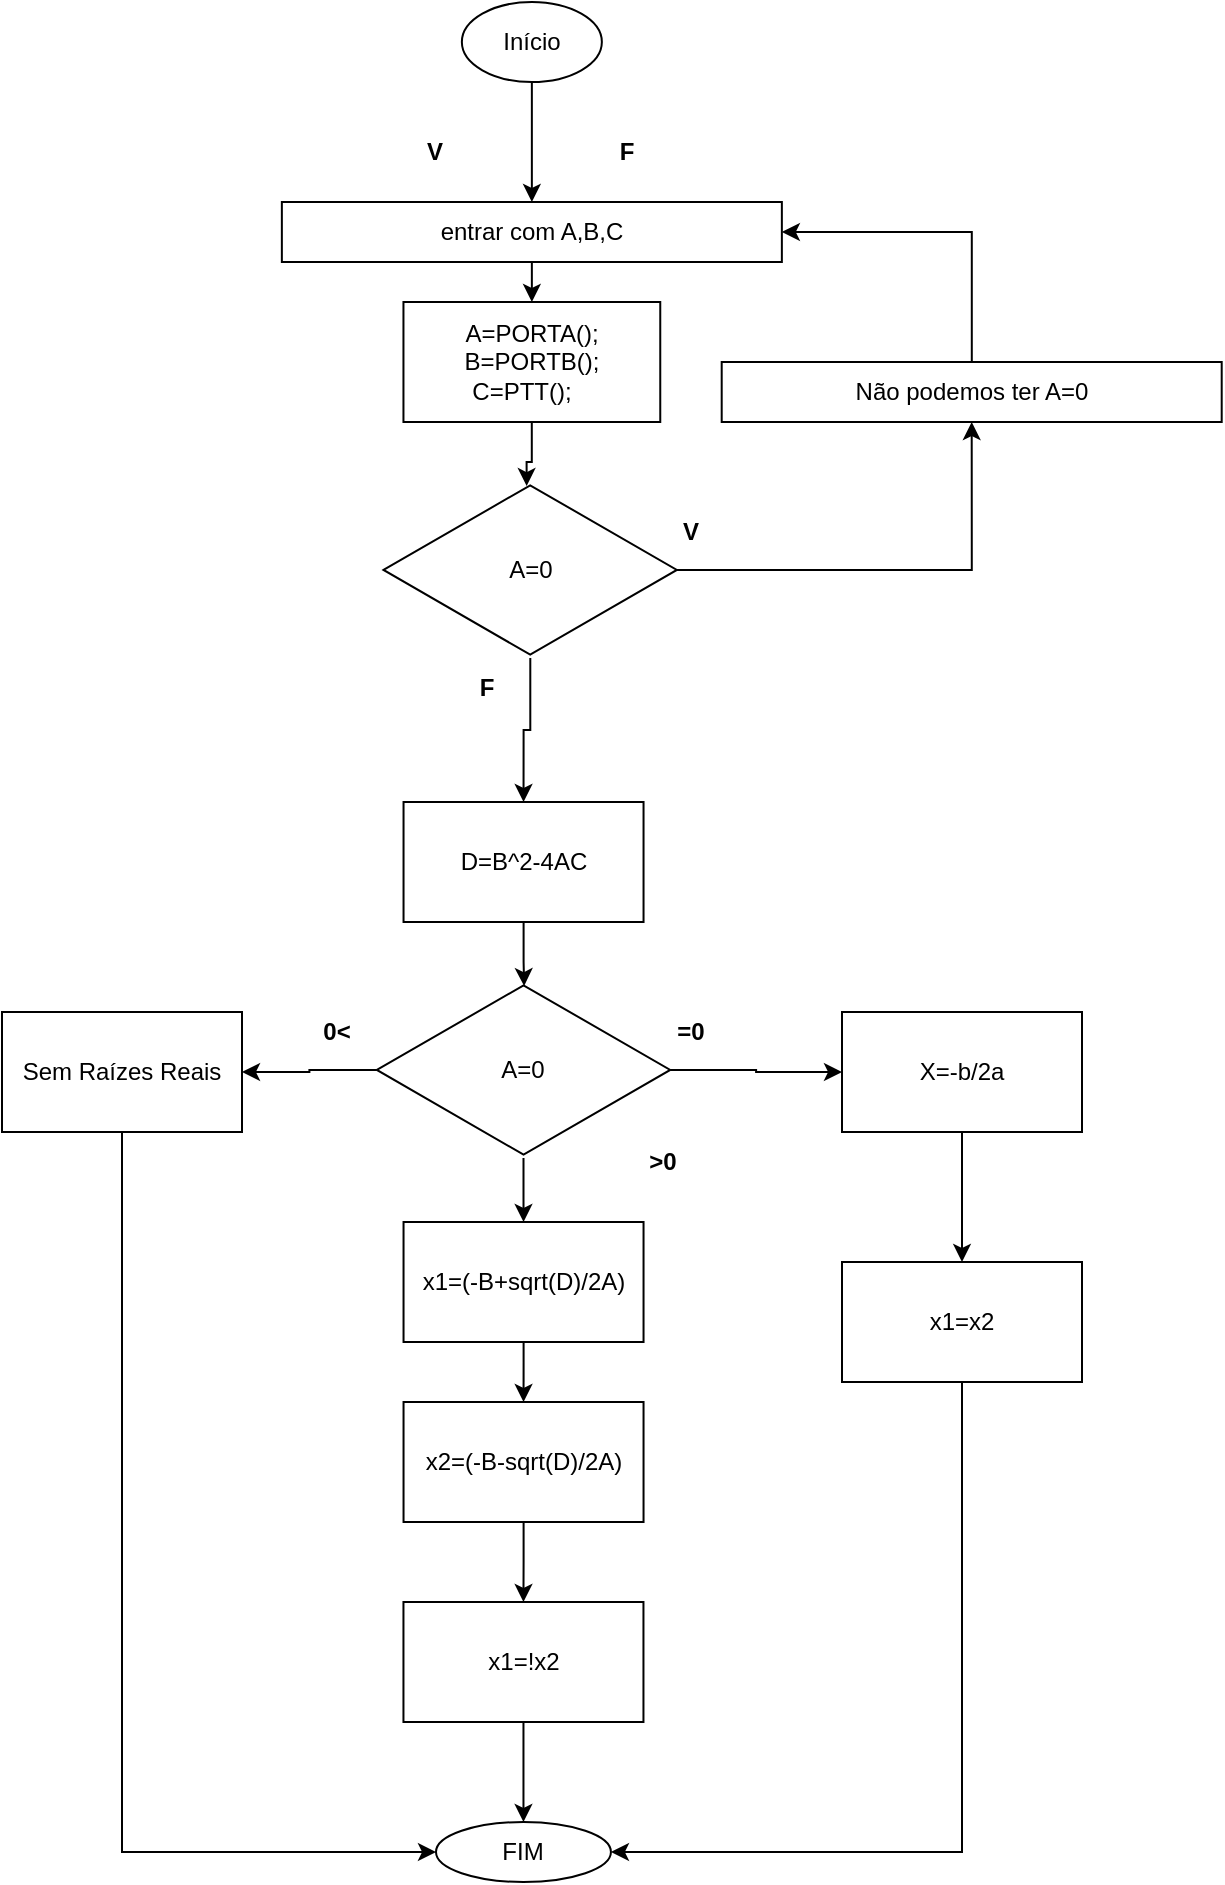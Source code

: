 <mxfile version="21.5.1" type="github">
  <diagram id="XMUXtyX5-fALYA9FIsvU" name="Página-1">
    <mxGraphModel dx="1332" dy="444" grid="1" gridSize="10" guides="1" tooltips="1" connect="1" arrows="1" fold="1" page="1" pageScale="1" pageWidth="827" pageHeight="1169" math="0" shadow="0">
      <root>
        <mxCell id="0" />
        <mxCell id="1" parent="0" />
        <mxCell id="8DO1Rx4T9jfybCHXWFRA-1" value="Início" style="ellipse;whiteSpace=wrap;html=1;" parent="1" vertex="1">
          <mxGeometry x="799.93" y="20" width="70" height="40" as="geometry" />
        </mxCell>
        <mxCell id="8DO1Rx4T9jfybCHXWFRA-4" value="entrar com A,B,C" style="rounded=0;whiteSpace=wrap;html=1;" parent="1" vertex="1">
          <mxGeometry x="709.93" y="120" width="250" height="30" as="geometry" />
        </mxCell>
        <mxCell id="8DO1Rx4T9jfybCHXWFRA-5" value="" style="endArrow=classic;html=1;rounded=0;exitX=0.5;exitY=1;exitDx=0;exitDy=0;entryX=0.5;entryY=0;entryDx=0;entryDy=0;" parent="1" source="8DO1Rx4T9jfybCHXWFRA-1" target="8DO1Rx4T9jfybCHXWFRA-4" edge="1">
          <mxGeometry width="50" height="50" relative="1" as="geometry">
            <mxPoint x="829.93" y="160" as="sourcePoint" />
            <mxPoint x="835.347" y="81" as="targetPoint" />
          </mxGeometry>
        </mxCell>
        <mxCell id="8DO1Rx4T9jfybCHXWFRA-14" value="" style="endArrow=classic;html=1;rounded=0;exitX=0.5;exitY=1;exitDx=0;exitDy=0;entryX=0.5;entryY=0;entryDx=0;entryDy=0;" parent="1" source="8DO1Rx4T9jfybCHXWFRA-4" target="7M4bp0P8Vm2frEJgXk4b-3" edge="1">
          <mxGeometry width="50" height="50" relative="1" as="geometry">
            <mxPoint x="844.763" y="138.45" as="sourcePoint" />
            <mxPoint x="844.93" y="160" as="targetPoint" />
          </mxGeometry>
        </mxCell>
        <mxCell id="8DO1Rx4T9jfybCHXWFRA-67" value="FIM" style="ellipse;whiteSpace=wrap;html=1;" parent="1" vertex="1">
          <mxGeometry x="787.0" y="930" width="87.47" height="30" as="geometry" />
        </mxCell>
        <mxCell id="8DO1Rx4T9jfybCHXWFRA-70" value="&lt;b&gt;F&lt;/b&gt;" style="text;html=1;align=center;verticalAlign=middle;resizable=0;points=[];autosize=1;strokeColor=none;fillColor=none;" parent="1" vertex="1">
          <mxGeometry x="867.4" y="80" width="30" height="30" as="geometry" />
        </mxCell>
        <mxCell id="8DO1Rx4T9jfybCHXWFRA-71" value="&lt;b&gt;V&lt;/b&gt;" style="text;html=1;align=center;verticalAlign=middle;resizable=0;points=[];autosize=1;strokeColor=none;fillColor=none;" parent="1" vertex="1">
          <mxGeometry x="770.77" y="80" width="30" height="30" as="geometry" />
        </mxCell>
        <mxCell id="7M4bp0P8Vm2frEJgXk4b-6" style="edgeStyle=orthogonalEdgeStyle;rounded=0;orthogonalLoop=1;jettySize=auto;html=1;entryX=0.488;entryY=0.023;entryDx=0;entryDy=0;entryPerimeter=0;" edge="1" parent="1" source="7M4bp0P8Vm2frEJgXk4b-3" target="7M4bp0P8Vm2frEJgXk4b-4">
          <mxGeometry relative="1" as="geometry" />
        </mxCell>
        <mxCell id="7M4bp0P8Vm2frEJgXk4b-3" value="&lt;div&gt;A=PORTA();&lt;/div&gt;&lt;div&gt;B=PORTB();&lt;/div&gt;&lt;div&gt;C=PTT();&lt;span style=&quot;background-color: initial;&quot;&gt;&amp;nbsp; &amp;nbsp;&lt;/span&gt;&lt;/div&gt;" style="rounded=0;whiteSpace=wrap;html=1;align=center;" vertex="1" parent="1">
          <mxGeometry x="770.73" y="170" width="128.4" height="60" as="geometry" />
        </mxCell>
        <mxCell id="7M4bp0P8Vm2frEJgXk4b-7" style="edgeStyle=orthogonalEdgeStyle;rounded=0;orthogonalLoop=1;jettySize=auto;html=1;entryX=0.5;entryY=1;entryDx=0;entryDy=0;" edge="1" parent="1" source="7M4bp0P8Vm2frEJgXk4b-4" target="7M4bp0P8Vm2frEJgXk4b-5">
          <mxGeometry relative="1" as="geometry" />
        </mxCell>
        <mxCell id="7M4bp0P8Vm2frEJgXk4b-10" style="edgeStyle=orthogonalEdgeStyle;rounded=0;orthogonalLoop=1;jettySize=auto;html=1;entryX=0.5;entryY=0;entryDx=0;entryDy=0;" edge="1" parent="1" source="7M4bp0P8Vm2frEJgXk4b-4" target="7M4bp0P8Vm2frEJgXk4b-9">
          <mxGeometry relative="1" as="geometry" />
        </mxCell>
        <mxCell id="7M4bp0P8Vm2frEJgXk4b-4" value="A=0" style="html=1;whiteSpace=wrap;aspect=fixed;shape=isoRectangle;" vertex="1" parent="1">
          <mxGeometry x="760.76" y="260" width="146.67" height="87.99" as="geometry" />
        </mxCell>
        <mxCell id="7M4bp0P8Vm2frEJgXk4b-8" style="edgeStyle=orthogonalEdgeStyle;rounded=0;orthogonalLoop=1;jettySize=auto;html=1;entryX=1;entryY=0.5;entryDx=0;entryDy=0;" edge="1" parent="1" source="7M4bp0P8Vm2frEJgXk4b-5" target="8DO1Rx4T9jfybCHXWFRA-4">
          <mxGeometry relative="1" as="geometry" />
        </mxCell>
        <mxCell id="7M4bp0P8Vm2frEJgXk4b-5" value="Não podemos ter A=0" style="rounded=0;whiteSpace=wrap;html=1;" vertex="1" parent="1">
          <mxGeometry x="929.85" y="200" width="250" height="30" as="geometry" />
        </mxCell>
        <mxCell id="7M4bp0P8Vm2frEJgXk4b-33" style="edgeStyle=orthogonalEdgeStyle;rounded=0;orthogonalLoop=1;jettySize=auto;html=1;entryX=0.502;entryY=0.023;entryDx=0;entryDy=0;entryPerimeter=0;" edge="1" parent="1" source="7M4bp0P8Vm2frEJgXk4b-9" target="7M4bp0P8Vm2frEJgXk4b-13">
          <mxGeometry relative="1" as="geometry" />
        </mxCell>
        <mxCell id="7M4bp0P8Vm2frEJgXk4b-9" value="D=B^2-4AC" style="whiteSpace=wrap;html=1;" vertex="1" parent="1">
          <mxGeometry x="770.77" y="420" width="120" height="60" as="geometry" />
        </mxCell>
        <mxCell id="7M4bp0P8Vm2frEJgXk4b-11" value="&lt;b&gt;V&lt;/b&gt;" style="text;html=1;align=center;verticalAlign=middle;resizable=0;points=[];autosize=1;strokeColor=none;fillColor=none;" vertex="1" parent="1">
          <mxGeometry x="899.13" y="270" width="30" height="30" as="geometry" />
        </mxCell>
        <mxCell id="7M4bp0P8Vm2frEJgXk4b-12" value="&lt;b&gt;F&lt;/b&gt;" style="text;html=1;align=center;verticalAlign=middle;resizable=0;points=[];autosize=1;strokeColor=none;fillColor=none;" vertex="1" parent="1">
          <mxGeometry x="797.0" y="347.99" width="30" height="30" as="geometry" />
        </mxCell>
        <mxCell id="7M4bp0P8Vm2frEJgXk4b-15" style="edgeStyle=orthogonalEdgeStyle;rounded=0;orthogonalLoop=1;jettySize=auto;html=1;entryX=1;entryY=0.5;entryDx=0;entryDy=0;" edge="1" parent="1" source="7M4bp0P8Vm2frEJgXk4b-13" target="7M4bp0P8Vm2frEJgXk4b-14">
          <mxGeometry relative="1" as="geometry" />
        </mxCell>
        <mxCell id="7M4bp0P8Vm2frEJgXk4b-19" style="edgeStyle=orthogonalEdgeStyle;rounded=0;orthogonalLoop=1;jettySize=auto;html=1;entryX=0;entryY=0.5;entryDx=0;entryDy=0;" edge="1" parent="1" source="7M4bp0P8Vm2frEJgXk4b-13" target="7M4bp0P8Vm2frEJgXk4b-17">
          <mxGeometry relative="1" as="geometry" />
        </mxCell>
        <mxCell id="7M4bp0P8Vm2frEJgXk4b-27" style="edgeStyle=orthogonalEdgeStyle;rounded=0;orthogonalLoop=1;jettySize=auto;html=1;entryX=0.5;entryY=0;entryDx=0;entryDy=0;" edge="1" parent="1" source="7M4bp0P8Vm2frEJgXk4b-13" target="7M4bp0P8Vm2frEJgXk4b-21">
          <mxGeometry relative="1" as="geometry" />
        </mxCell>
        <mxCell id="7M4bp0P8Vm2frEJgXk4b-13" value="A=0" style="html=1;whiteSpace=wrap;aspect=fixed;shape=isoRectangle;" vertex="1" parent="1">
          <mxGeometry x="757.44" y="510" width="146.67" height="87.99" as="geometry" />
        </mxCell>
        <mxCell id="7M4bp0P8Vm2frEJgXk4b-18" style="edgeStyle=orthogonalEdgeStyle;rounded=0;orthogonalLoop=1;jettySize=auto;html=1;entryX=0;entryY=0.5;entryDx=0;entryDy=0;" edge="1" parent="1" source="7M4bp0P8Vm2frEJgXk4b-14" target="8DO1Rx4T9jfybCHXWFRA-67">
          <mxGeometry relative="1" as="geometry">
            <mxPoint x="630" y="680" as="targetPoint" />
            <Array as="points">
              <mxPoint x="630" y="945" />
            </Array>
          </mxGeometry>
        </mxCell>
        <mxCell id="7M4bp0P8Vm2frEJgXk4b-14" value="Sem Raízes Reais" style="whiteSpace=wrap;html=1;" vertex="1" parent="1">
          <mxGeometry x="570" y="525" width="120" height="60" as="geometry" />
        </mxCell>
        <mxCell id="7M4bp0P8Vm2frEJgXk4b-16" value="&lt;b&gt;0&amp;lt;&lt;/b&gt;" style="text;html=1;align=center;verticalAlign=middle;resizable=0;points=[];autosize=1;strokeColor=none;fillColor=none;" vertex="1" parent="1">
          <mxGeometry x="717.44" y="520" width="40" height="30" as="geometry" />
        </mxCell>
        <mxCell id="7M4bp0P8Vm2frEJgXk4b-25" style="edgeStyle=orthogonalEdgeStyle;rounded=0;orthogonalLoop=1;jettySize=auto;html=1;entryX=0.5;entryY=0;entryDx=0;entryDy=0;" edge="1" parent="1" source="7M4bp0P8Vm2frEJgXk4b-17" target="7M4bp0P8Vm2frEJgXk4b-22">
          <mxGeometry relative="1" as="geometry" />
        </mxCell>
        <mxCell id="7M4bp0P8Vm2frEJgXk4b-17" value="X=-b/2a" style="whiteSpace=wrap;html=1;" vertex="1" parent="1">
          <mxGeometry x="990" y="525" width="120" height="60" as="geometry" />
        </mxCell>
        <mxCell id="7M4bp0P8Vm2frEJgXk4b-20" value="&lt;b&gt;=0&lt;/b&gt;" style="text;html=1;align=center;verticalAlign=middle;resizable=0;points=[];autosize=1;strokeColor=none;fillColor=none;" vertex="1" parent="1">
          <mxGeometry x="894.13" y="520" width="40" height="30" as="geometry" />
        </mxCell>
        <mxCell id="7M4bp0P8Vm2frEJgXk4b-28" style="edgeStyle=orthogonalEdgeStyle;rounded=0;orthogonalLoop=1;jettySize=auto;html=1;entryX=0.5;entryY=0;entryDx=0;entryDy=0;" edge="1" parent="1" source="7M4bp0P8Vm2frEJgXk4b-21" target="7M4bp0P8Vm2frEJgXk4b-23">
          <mxGeometry relative="1" as="geometry" />
        </mxCell>
        <mxCell id="7M4bp0P8Vm2frEJgXk4b-21" value="x1=(-B+sqrt(D)/2A)" style="whiteSpace=wrap;html=1;" vertex="1" parent="1">
          <mxGeometry x="770.77" y="630" width="120" height="60" as="geometry" />
        </mxCell>
        <mxCell id="7M4bp0P8Vm2frEJgXk4b-31" style="edgeStyle=orthogonalEdgeStyle;rounded=0;orthogonalLoop=1;jettySize=auto;html=1;entryX=1;entryY=0.5;entryDx=0;entryDy=0;" edge="1" parent="1" source="7M4bp0P8Vm2frEJgXk4b-22" target="8DO1Rx4T9jfybCHXWFRA-67">
          <mxGeometry relative="1" as="geometry">
            <Array as="points">
              <mxPoint x="1050" y="945" />
            </Array>
          </mxGeometry>
        </mxCell>
        <mxCell id="7M4bp0P8Vm2frEJgXk4b-22" value="x1=x2" style="whiteSpace=wrap;html=1;" vertex="1" parent="1">
          <mxGeometry x="990" y="650" width="120" height="60" as="geometry" />
        </mxCell>
        <mxCell id="7M4bp0P8Vm2frEJgXk4b-29" style="edgeStyle=orthogonalEdgeStyle;rounded=0;orthogonalLoop=1;jettySize=auto;html=1;entryX=0.5;entryY=0;entryDx=0;entryDy=0;" edge="1" parent="1" source="7M4bp0P8Vm2frEJgXk4b-23" target="7M4bp0P8Vm2frEJgXk4b-26">
          <mxGeometry relative="1" as="geometry" />
        </mxCell>
        <mxCell id="7M4bp0P8Vm2frEJgXk4b-23" value="x2=(-B-sqrt(D)/2A)" style="whiteSpace=wrap;html=1;" vertex="1" parent="1">
          <mxGeometry x="770.77" y="720" width="120" height="60" as="geometry" />
        </mxCell>
        <mxCell id="7M4bp0P8Vm2frEJgXk4b-30" style="edgeStyle=orthogonalEdgeStyle;rounded=0;orthogonalLoop=1;jettySize=auto;html=1;entryX=0.5;entryY=0;entryDx=0;entryDy=0;" edge="1" parent="1" source="7M4bp0P8Vm2frEJgXk4b-26" target="8DO1Rx4T9jfybCHXWFRA-67">
          <mxGeometry relative="1" as="geometry" />
        </mxCell>
        <mxCell id="7M4bp0P8Vm2frEJgXk4b-26" value="x1=!x2" style="whiteSpace=wrap;html=1;" vertex="1" parent="1">
          <mxGeometry x="770.73" y="820" width="120" height="60" as="geometry" />
        </mxCell>
        <mxCell id="7M4bp0P8Vm2frEJgXk4b-32" value="&lt;b&gt;&amp;gt;0&lt;/b&gt;" style="text;html=1;align=center;verticalAlign=middle;resizable=0;points=[];autosize=1;strokeColor=none;fillColor=none;" vertex="1" parent="1">
          <mxGeometry x="880.0" y="585" width="40" height="30" as="geometry" />
        </mxCell>
      </root>
    </mxGraphModel>
  </diagram>
</mxfile>
